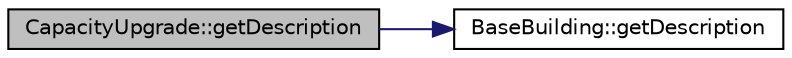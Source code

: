 digraph "CapacityUpgrade::getDescription"
{
 // LATEX_PDF_SIZE
  edge [fontname="Helvetica",fontsize="10",labelfontname="Helvetica",labelfontsize="10"];
  node [fontname="Helvetica",fontsize="10",shape=record];
  rankdir="LR";
  Node1 [label="CapacityUpgrade::getDescription",height=0.2,width=0.4,color="black", fillcolor="grey75", style="filled", fontcolor="black",tooltip="Gets the description of the upgraded building."];
  Node1 -> Node2 [color="midnightblue",fontsize="10",style="solid",fontname="Helvetica"];
  Node2 [label="BaseBuilding::getDescription",height=0.2,width=0.4,color="black", fillcolor="white", style="filled",URL="$classBaseBuilding.html#a51031baf8f3f925ef439d9d0562ba9dc",tooltip="Get building description."];
}
